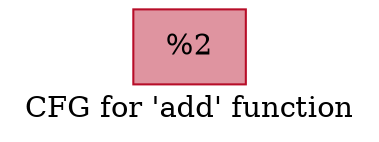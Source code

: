 digraph "CFG for 'add' function" {
	label="CFG for 'add' function";

	Node0x55d7e25248c0 [shape=record,color="#b70d28ff", style=filled, fillcolor="#b70d2870",label="{%2 }"];
}
